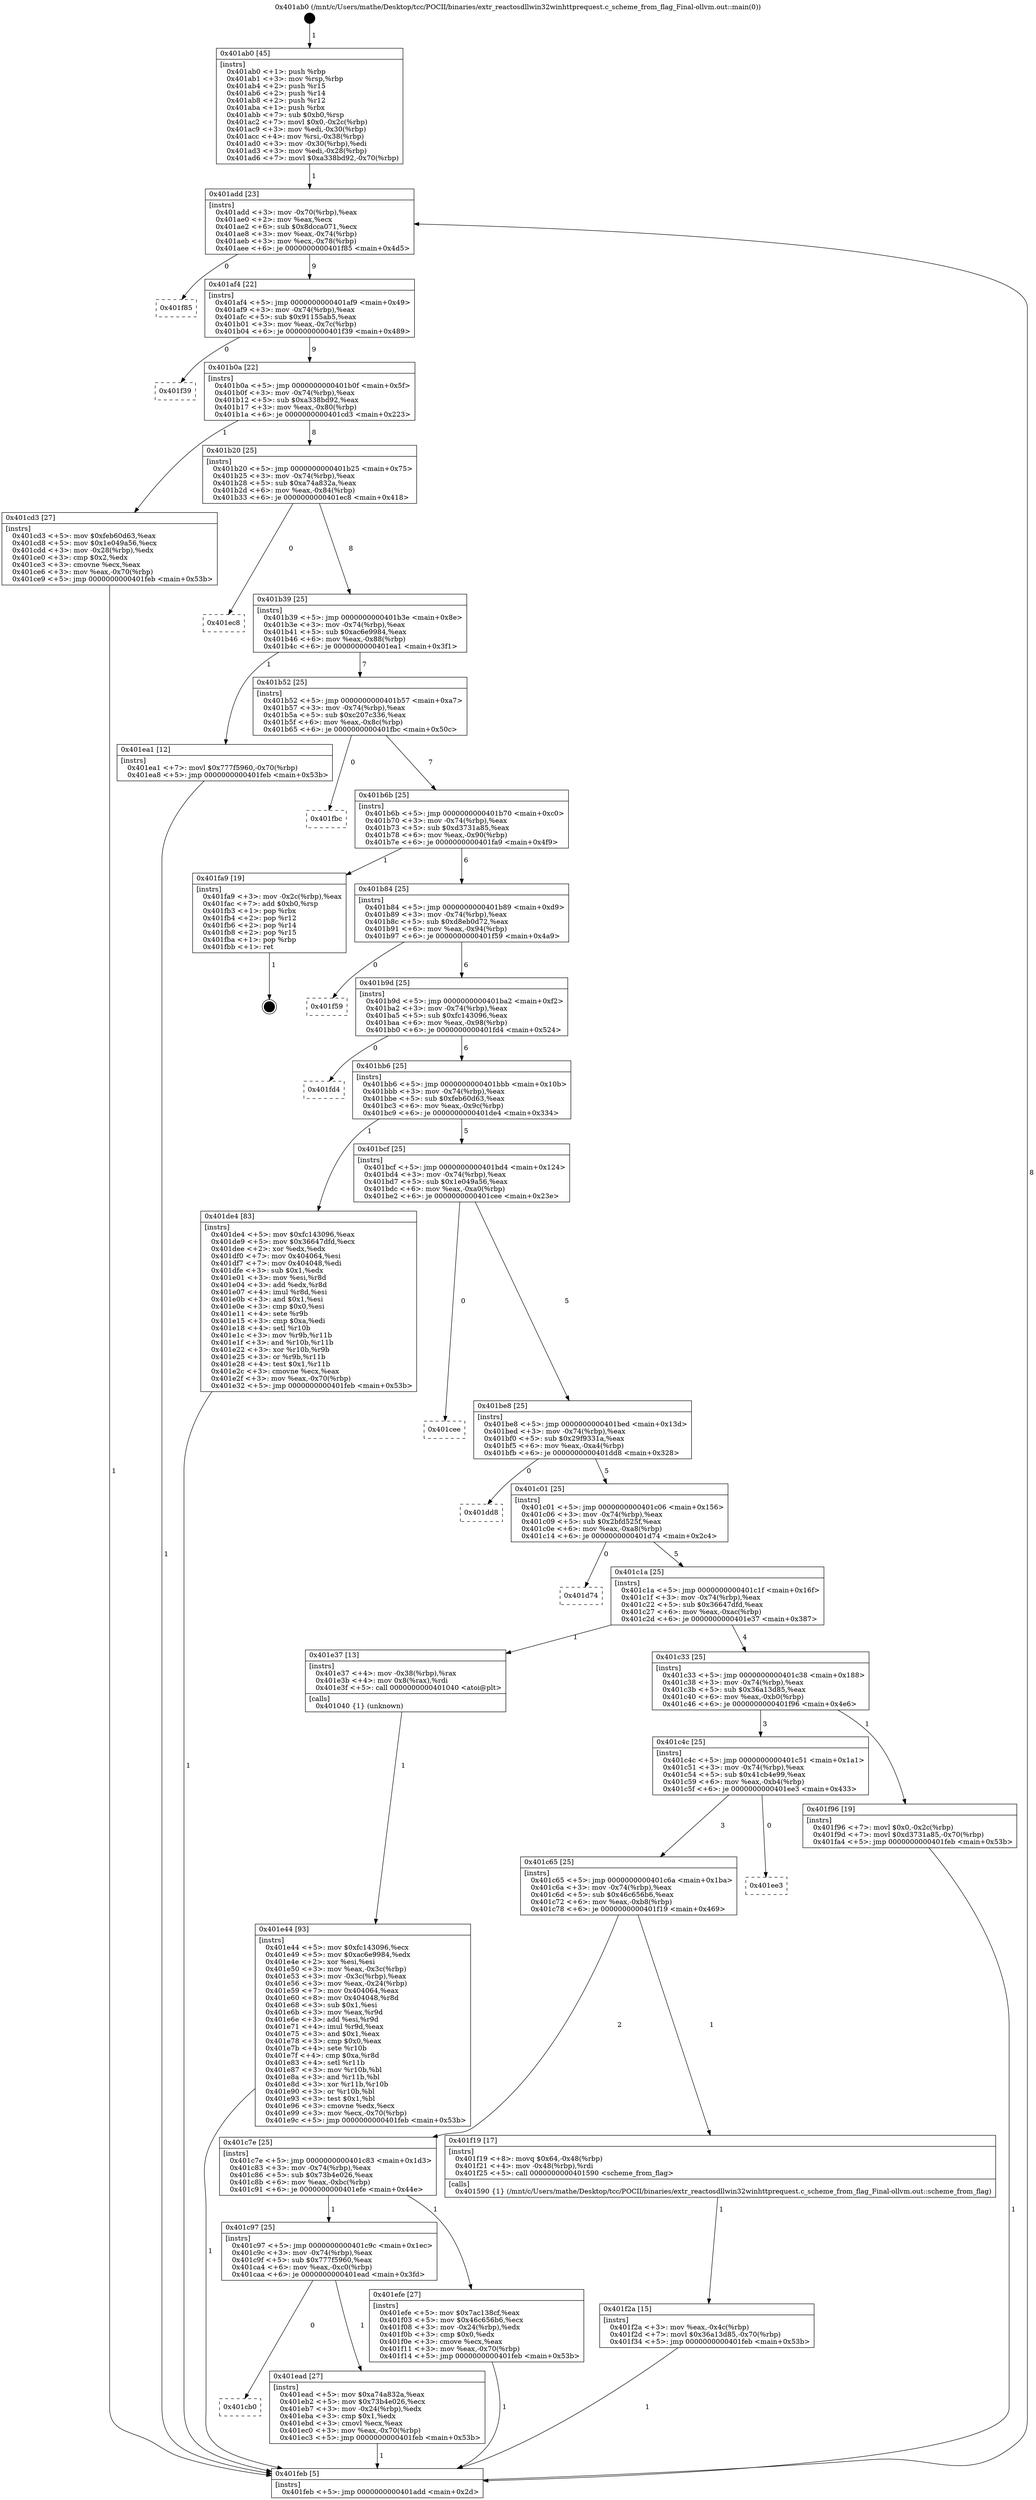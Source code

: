 digraph "0x401ab0" {
  label = "0x401ab0 (/mnt/c/Users/mathe/Desktop/tcc/POCII/binaries/extr_reactosdllwin32winhttprequest.c_scheme_from_flag_Final-ollvm.out::main(0))"
  labelloc = "t"
  node[shape=record]

  Entry [label="",width=0.3,height=0.3,shape=circle,fillcolor=black,style=filled]
  "0x401add" [label="{
     0x401add [23]\l
     | [instrs]\l
     &nbsp;&nbsp;0x401add \<+3\>: mov -0x70(%rbp),%eax\l
     &nbsp;&nbsp;0x401ae0 \<+2\>: mov %eax,%ecx\l
     &nbsp;&nbsp;0x401ae2 \<+6\>: sub $0x8dcca071,%ecx\l
     &nbsp;&nbsp;0x401ae8 \<+3\>: mov %eax,-0x74(%rbp)\l
     &nbsp;&nbsp;0x401aeb \<+3\>: mov %ecx,-0x78(%rbp)\l
     &nbsp;&nbsp;0x401aee \<+6\>: je 0000000000401f85 \<main+0x4d5\>\l
  }"]
  "0x401f85" [label="{
     0x401f85\l
  }", style=dashed]
  "0x401af4" [label="{
     0x401af4 [22]\l
     | [instrs]\l
     &nbsp;&nbsp;0x401af4 \<+5\>: jmp 0000000000401af9 \<main+0x49\>\l
     &nbsp;&nbsp;0x401af9 \<+3\>: mov -0x74(%rbp),%eax\l
     &nbsp;&nbsp;0x401afc \<+5\>: sub $0x91155ab5,%eax\l
     &nbsp;&nbsp;0x401b01 \<+3\>: mov %eax,-0x7c(%rbp)\l
     &nbsp;&nbsp;0x401b04 \<+6\>: je 0000000000401f39 \<main+0x489\>\l
  }"]
  Exit [label="",width=0.3,height=0.3,shape=circle,fillcolor=black,style=filled,peripheries=2]
  "0x401f39" [label="{
     0x401f39\l
  }", style=dashed]
  "0x401b0a" [label="{
     0x401b0a [22]\l
     | [instrs]\l
     &nbsp;&nbsp;0x401b0a \<+5\>: jmp 0000000000401b0f \<main+0x5f\>\l
     &nbsp;&nbsp;0x401b0f \<+3\>: mov -0x74(%rbp),%eax\l
     &nbsp;&nbsp;0x401b12 \<+5\>: sub $0xa338bd92,%eax\l
     &nbsp;&nbsp;0x401b17 \<+3\>: mov %eax,-0x80(%rbp)\l
     &nbsp;&nbsp;0x401b1a \<+6\>: je 0000000000401cd3 \<main+0x223\>\l
  }"]
  "0x401f2a" [label="{
     0x401f2a [15]\l
     | [instrs]\l
     &nbsp;&nbsp;0x401f2a \<+3\>: mov %eax,-0x4c(%rbp)\l
     &nbsp;&nbsp;0x401f2d \<+7\>: movl $0x36a13d85,-0x70(%rbp)\l
     &nbsp;&nbsp;0x401f34 \<+5\>: jmp 0000000000401feb \<main+0x53b\>\l
  }"]
  "0x401cd3" [label="{
     0x401cd3 [27]\l
     | [instrs]\l
     &nbsp;&nbsp;0x401cd3 \<+5\>: mov $0xfeb60d63,%eax\l
     &nbsp;&nbsp;0x401cd8 \<+5\>: mov $0x1e049a56,%ecx\l
     &nbsp;&nbsp;0x401cdd \<+3\>: mov -0x28(%rbp),%edx\l
     &nbsp;&nbsp;0x401ce0 \<+3\>: cmp $0x2,%edx\l
     &nbsp;&nbsp;0x401ce3 \<+3\>: cmovne %ecx,%eax\l
     &nbsp;&nbsp;0x401ce6 \<+3\>: mov %eax,-0x70(%rbp)\l
     &nbsp;&nbsp;0x401ce9 \<+5\>: jmp 0000000000401feb \<main+0x53b\>\l
  }"]
  "0x401b20" [label="{
     0x401b20 [25]\l
     | [instrs]\l
     &nbsp;&nbsp;0x401b20 \<+5\>: jmp 0000000000401b25 \<main+0x75\>\l
     &nbsp;&nbsp;0x401b25 \<+3\>: mov -0x74(%rbp),%eax\l
     &nbsp;&nbsp;0x401b28 \<+5\>: sub $0xa74a832a,%eax\l
     &nbsp;&nbsp;0x401b2d \<+6\>: mov %eax,-0x84(%rbp)\l
     &nbsp;&nbsp;0x401b33 \<+6\>: je 0000000000401ec8 \<main+0x418\>\l
  }"]
  "0x401feb" [label="{
     0x401feb [5]\l
     | [instrs]\l
     &nbsp;&nbsp;0x401feb \<+5\>: jmp 0000000000401add \<main+0x2d\>\l
  }"]
  "0x401ab0" [label="{
     0x401ab0 [45]\l
     | [instrs]\l
     &nbsp;&nbsp;0x401ab0 \<+1\>: push %rbp\l
     &nbsp;&nbsp;0x401ab1 \<+3\>: mov %rsp,%rbp\l
     &nbsp;&nbsp;0x401ab4 \<+2\>: push %r15\l
     &nbsp;&nbsp;0x401ab6 \<+2\>: push %r14\l
     &nbsp;&nbsp;0x401ab8 \<+2\>: push %r12\l
     &nbsp;&nbsp;0x401aba \<+1\>: push %rbx\l
     &nbsp;&nbsp;0x401abb \<+7\>: sub $0xb0,%rsp\l
     &nbsp;&nbsp;0x401ac2 \<+7\>: movl $0x0,-0x2c(%rbp)\l
     &nbsp;&nbsp;0x401ac9 \<+3\>: mov %edi,-0x30(%rbp)\l
     &nbsp;&nbsp;0x401acc \<+4\>: mov %rsi,-0x38(%rbp)\l
     &nbsp;&nbsp;0x401ad0 \<+3\>: mov -0x30(%rbp),%edi\l
     &nbsp;&nbsp;0x401ad3 \<+3\>: mov %edi,-0x28(%rbp)\l
     &nbsp;&nbsp;0x401ad6 \<+7\>: movl $0xa338bd92,-0x70(%rbp)\l
  }"]
  "0x401cb0" [label="{
     0x401cb0\l
  }", style=dashed]
  "0x401ec8" [label="{
     0x401ec8\l
  }", style=dashed]
  "0x401b39" [label="{
     0x401b39 [25]\l
     | [instrs]\l
     &nbsp;&nbsp;0x401b39 \<+5\>: jmp 0000000000401b3e \<main+0x8e\>\l
     &nbsp;&nbsp;0x401b3e \<+3\>: mov -0x74(%rbp),%eax\l
     &nbsp;&nbsp;0x401b41 \<+5\>: sub $0xac6e9984,%eax\l
     &nbsp;&nbsp;0x401b46 \<+6\>: mov %eax,-0x88(%rbp)\l
     &nbsp;&nbsp;0x401b4c \<+6\>: je 0000000000401ea1 \<main+0x3f1\>\l
  }"]
  "0x401ead" [label="{
     0x401ead [27]\l
     | [instrs]\l
     &nbsp;&nbsp;0x401ead \<+5\>: mov $0xa74a832a,%eax\l
     &nbsp;&nbsp;0x401eb2 \<+5\>: mov $0x73b4e026,%ecx\l
     &nbsp;&nbsp;0x401eb7 \<+3\>: mov -0x24(%rbp),%edx\l
     &nbsp;&nbsp;0x401eba \<+3\>: cmp $0x1,%edx\l
     &nbsp;&nbsp;0x401ebd \<+3\>: cmovl %ecx,%eax\l
     &nbsp;&nbsp;0x401ec0 \<+3\>: mov %eax,-0x70(%rbp)\l
     &nbsp;&nbsp;0x401ec3 \<+5\>: jmp 0000000000401feb \<main+0x53b\>\l
  }"]
  "0x401ea1" [label="{
     0x401ea1 [12]\l
     | [instrs]\l
     &nbsp;&nbsp;0x401ea1 \<+7\>: movl $0x777f5960,-0x70(%rbp)\l
     &nbsp;&nbsp;0x401ea8 \<+5\>: jmp 0000000000401feb \<main+0x53b\>\l
  }"]
  "0x401b52" [label="{
     0x401b52 [25]\l
     | [instrs]\l
     &nbsp;&nbsp;0x401b52 \<+5\>: jmp 0000000000401b57 \<main+0xa7\>\l
     &nbsp;&nbsp;0x401b57 \<+3\>: mov -0x74(%rbp),%eax\l
     &nbsp;&nbsp;0x401b5a \<+5\>: sub $0xc207c336,%eax\l
     &nbsp;&nbsp;0x401b5f \<+6\>: mov %eax,-0x8c(%rbp)\l
     &nbsp;&nbsp;0x401b65 \<+6\>: je 0000000000401fbc \<main+0x50c\>\l
  }"]
  "0x401c97" [label="{
     0x401c97 [25]\l
     | [instrs]\l
     &nbsp;&nbsp;0x401c97 \<+5\>: jmp 0000000000401c9c \<main+0x1ec\>\l
     &nbsp;&nbsp;0x401c9c \<+3\>: mov -0x74(%rbp),%eax\l
     &nbsp;&nbsp;0x401c9f \<+5\>: sub $0x777f5960,%eax\l
     &nbsp;&nbsp;0x401ca4 \<+6\>: mov %eax,-0xc0(%rbp)\l
     &nbsp;&nbsp;0x401caa \<+6\>: je 0000000000401ead \<main+0x3fd\>\l
  }"]
  "0x401fbc" [label="{
     0x401fbc\l
  }", style=dashed]
  "0x401b6b" [label="{
     0x401b6b [25]\l
     | [instrs]\l
     &nbsp;&nbsp;0x401b6b \<+5\>: jmp 0000000000401b70 \<main+0xc0\>\l
     &nbsp;&nbsp;0x401b70 \<+3\>: mov -0x74(%rbp),%eax\l
     &nbsp;&nbsp;0x401b73 \<+5\>: sub $0xd3731a85,%eax\l
     &nbsp;&nbsp;0x401b78 \<+6\>: mov %eax,-0x90(%rbp)\l
     &nbsp;&nbsp;0x401b7e \<+6\>: je 0000000000401fa9 \<main+0x4f9\>\l
  }"]
  "0x401efe" [label="{
     0x401efe [27]\l
     | [instrs]\l
     &nbsp;&nbsp;0x401efe \<+5\>: mov $0x7ac138cf,%eax\l
     &nbsp;&nbsp;0x401f03 \<+5\>: mov $0x46c656b6,%ecx\l
     &nbsp;&nbsp;0x401f08 \<+3\>: mov -0x24(%rbp),%edx\l
     &nbsp;&nbsp;0x401f0b \<+3\>: cmp $0x0,%edx\l
     &nbsp;&nbsp;0x401f0e \<+3\>: cmove %ecx,%eax\l
     &nbsp;&nbsp;0x401f11 \<+3\>: mov %eax,-0x70(%rbp)\l
     &nbsp;&nbsp;0x401f14 \<+5\>: jmp 0000000000401feb \<main+0x53b\>\l
  }"]
  "0x401fa9" [label="{
     0x401fa9 [19]\l
     | [instrs]\l
     &nbsp;&nbsp;0x401fa9 \<+3\>: mov -0x2c(%rbp),%eax\l
     &nbsp;&nbsp;0x401fac \<+7\>: add $0xb0,%rsp\l
     &nbsp;&nbsp;0x401fb3 \<+1\>: pop %rbx\l
     &nbsp;&nbsp;0x401fb4 \<+2\>: pop %r12\l
     &nbsp;&nbsp;0x401fb6 \<+2\>: pop %r14\l
     &nbsp;&nbsp;0x401fb8 \<+2\>: pop %r15\l
     &nbsp;&nbsp;0x401fba \<+1\>: pop %rbp\l
     &nbsp;&nbsp;0x401fbb \<+1\>: ret\l
  }"]
  "0x401b84" [label="{
     0x401b84 [25]\l
     | [instrs]\l
     &nbsp;&nbsp;0x401b84 \<+5\>: jmp 0000000000401b89 \<main+0xd9\>\l
     &nbsp;&nbsp;0x401b89 \<+3\>: mov -0x74(%rbp),%eax\l
     &nbsp;&nbsp;0x401b8c \<+5\>: sub $0xd8eb0d72,%eax\l
     &nbsp;&nbsp;0x401b91 \<+6\>: mov %eax,-0x94(%rbp)\l
     &nbsp;&nbsp;0x401b97 \<+6\>: je 0000000000401f59 \<main+0x4a9\>\l
  }"]
  "0x401c7e" [label="{
     0x401c7e [25]\l
     | [instrs]\l
     &nbsp;&nbsp;0x401c7e \<+5\>: jmp 0000000000401c83 \<main+0x1d3\>\l
     &nbsp;&nbsp;0x401c83 \<+3\>: mov -0x74(%rbp),%eax\l
     &nbsp;&nbsp;0x401c86 \<+5\>: sub $0x73b4e026,%eax\l
     &nbsp;&nbsp;0x401c8b \<+6\>: mov %eax,-0xbc(%rbp)\l
     &nbsp;&nbsp;0x401c91 \<+6\>: je 0000000000401efe \<main+0x44e\>\l
  }"]
  "0x401f59" [label="{
     0x401f59\l
  }", style=dashed]
  "0x401b9d" [label="{
     0x401b9d [25]\l
     | [instrs]\l
     &nbsp;&nbsp;0x401b9d \<+5\>: jmp 0000000000401ba2 \<main+0xf2\>\l
     &nbsp;&nbsp;0x401ba2 \<+3\>: mov -0x74(%rbp),%eax\l
     &nbsp;&nbsp;0x401ba5 \<+5\>: sub $0xfc143096,%eax\l
     &nbsp;&nbsp;0x401baa \<+6\>: mov %eax,-0x98(%rbp)\l
     &nbsp;&nbsp;0x401bb0 \<+6\>: je 0000000000401fd4 \<main+0x524\>\l
  }"]
  "0x401f19" [label="{
     0x401f19 [17]\l
     | [instrs]\l
     &nbsp;&nbsp;0x401f19 \<+8\>: movq $0x64,-0x48(%rbp)\l
     &nbsp;&nbsp;0x401f21 \<+4\>: mov -0x48(%rbp),%rdi\l
     &nbsp;&nbsp;0x401f25 \<+5\>: call 0000000000401590 \<scheme_from_flag\>\l
     | [calls]\l
     &nbsp;&nbsp;0x401590 \{1\} (/mnt/c/Users/mathe/Desktop/tcc/POCII/binaries/extr_reactosdllwin32winhttprequest.c_scheme_from_flag_Final-ollvm.out::scheme_from_flag)\l
  }"]
  "0x401fd4" [label="{
     0x401fd4\l
  }", style=dashed]
  "0x401bb6" [label="{
     0x401bb6 [25]\l
     | [instrs]\l
     &nbsp;&nbsp;0x401bb6 \<+5\>: jmp 0000000000401bbb \<main+0x10b\>\l
     &nbsp;&nbsp;0x401bbb \<+3\>: mov -0x74(%rbp),%eax\l
     &nbsp;&nbsp;0x401bbe \<+5\>: sub $0xfeb60d63,%eax\l
     &nbsp;&nbsp;0x401bc3 \<+6\>: mov %eax,-0x9c(%rbp)\l
     &nbsp;&nbsp;0x401bc9 \<+6\>: je 0000000000401de4 \<main+0x334\>\l
  }"]
  "0x401c65" [label="{
     0x401c65 [25]\l
     | [instrs]\l
     &nbsp;&nbsp;0x401c65 \<+5\>: jmp 0000000000401c6a \<main+0x1ba\>\l
     &nbsp;&nbsp;0x401c6a \<+3\>: mov -0x74(%rbp),%eax\l
     &nbsp;&nbsp;0x401c6d \<+5\>: sub $0x46c656b6,%eax\l
     &nbsp;&nbsp;0x401c72 \<+6\>: mov %eax,-0xb8(%rbp)\l
     &nbsp;&nbsp;0x401c78 \<+6\>: je 0000000000401f19 \<main+0x469\>\l
  }"]
  "0x401de4" [label="{
     0x401de4 [83]\l
     | [instrs]\l
     &nbsp;&nbsp;0x401de4 \<+5\>: mov $0xfc143096,%eax\l
     &nbsp;&nbsp;0x401de9 \<+5\>: mov $0x36647dfd,%ecx\l
     &nbsp;&nbsp;0x401dee \<+2\>: xor %edx,%edx\l
     &nbsp;&nbsp;0x401df0 \<+7\>: mov 0x404064,%esi\l
     &nbsp;&nbsp;0x401df7 \<+7\>: mov 0x404048,%edi\l
     &nbsp;&nbsp;0x401dfe \<+3\>: sub $0x1,%edx\l
     &nbsp;&nbsp;0x401e01 \<+3\>: mov %esi,%r8d\l
     &nbsp;&nbsp;0x401e04 \<+3\>: add %edx,%r8d\l
     &nbsp;&nbsp;0x401e07 \<+4\>: imul %r8d,%esi\l
     &nbsp;&nbsp;0x401e0b \<+3\>: and $0x1,%esi\l
     &nbsp;&nbsp;0x401e0e \<+3\>: cmp $0x0,%esi\l
     &nbsp;&nbsp;0x401e11 \<+4\>: sete %r9b\l
     &nbsp;&nbsp;0x401e15 \<+3\>: cmp $0xa,%edi\l
     &nbsp;&nbsp;0x401e18 \<+4\>: setl %r10b\l
     &nbsp;&nbsp;0x401e1c \<+3\>: mov %r9b,%r11b\l
     &nbsp;&nbsp;0x401e1f \<+3\>: and %r10b,%r11b\l
     &nbsp;&nbsp;0x401e22 \<+3\>: xor %r10b,%r9b\l
     &nbsp;&nbsp;0x401e25 \<+3\>: or %r9b,%r11b\l
     &nbsp;&nbsp;0x401e28 \<+4\>: test $0x1,%r11b\l
     &nbsp;&nbsp;0x401e2c \<+3\>: cmovne %ecx,%eax\l
     &nbsp;&nbsp;0x401e2f \<+3\>: mov %eax,-0x70(%rbp)\l
     &nbsp;&nbsp;0x401e32 \<+5\>: jmp 0000000000401feb \<main+0x53b\>\l
  }"]
  "0x401bcf" [label="{
     0x401bcf [25]\l
     | [instrs]\l
     &nbsp;&nbsp;0x401bcf \<+5\>: jmp 0000000000401bd4 \<main+0x124\>\l
     &nbsp;&nbsp;0x401bd4 \<+3\>: mov -0x74(%rbp),%eax\l
     &nbsp;&nbsp;0x401bd7 \<+5\>: sub $0x1e049a56,%eax\l
     &nbsp;&nbsp;0x401bdc \<+6\>: mov %eax,-0xa0(%rbp)\l
     &nbsp;&nbsp;0x401be2 \<+6\>: je 0000000000401cee \<main+0x23e\>\l
  }"]
  "0x401ee3" [label="{
     0x401ee3\l
  }", style=dashed]
  "0x401cee" [label="{
     0x401cee\l
  }", style=dashed]
  "0x401be8" [label="{
     0x401be8 [25]\l
     | [instrs]\l
     &nbsp;&nbsp;0x401be8 \<+5\>: jmp 0000000000401bed \<main+0x13d\>\l
     &nbsp;&nbsp;0x401bed \<+3\>: mov -0x74(%rbp),%eax\l
     &nbsp;&nbsp;0x401bf0 \<+5\>: sub $0x29f9331a,%eax\l
     &nbsp;&nbsp;0x401bf5 \<+6\>: mov %eax,-0xa4(%rbp)\l
     &nbsp;&nbsp;0x401bfb \<+6\>: je 0000000000401dd8 \<main+0x328\>\l
  }"]
  "0x401c4c" [label="{
     0x401c4c [25]\l
     | [instrs]\l
     &nbsp;&nbsp;0x401c4c \<+5\>: jmp 0000000000401c51 \<main+0x1a1\>\l
     &nbsp;&nbsp;0x401c51 \<+3\>: mov -0x74(%rbp),%eax\l
     &nbsp;&nbsp;0x401c54 \<+5\>: sub $0x41cb4e99,%eax\l
     &nbsp;&nbsp;0x401c59 \<+6\>: mov %eax,-0xb4(%rbp)\l
     &nbsp;&nbsp;0x401c5f \<+6\>: je 0000000000401ee3 \<main+0x433\>\l
  }"]
  "0x401dd8" [label="{
     0x401dd8\l
  }", style=dashed]
  "0x401c01" [label="{
     0x401c01 [25]\l
     | [instrs]\l
     &nbsp;&nbsp;0x401c01 \<+5\>: jmp 0000000000401c06 \<main+0x156\>\l
     &nbsp;&nbsp;0x401c06 \<+3\>: mov -0x74(%rbp),%eax\l
     &nbsp;&nbsp;0x401c09 \<+5\>: sub $0x2bfd525f,%eax\l
     &nbsp;&nbsp;0x401c0e \<+6\>: mov %eax,-0xa8(%rbp)\l
     &nbsp;&nbsp;0x401c14 \<+6\>: je 0000000000401d74 \<main+0x2c4\>\l
  }"]
  "0x401f96" [label="{
     0x401f96 [19]\l
     | [instrs]\l
     &nbsp;&nbsp;0x401f96 \<+7\>: movl $0x0,-0x2c(%rbp)\l
     &nbsp;&nbsp;0x401f9d \<+7\>: movl $0xd3731a85,-0x70(%rbp)\l
     &nbsp;&nbsp;0x401fa4 \<+5\>: jmp 0000000000401feb \<main+0x53b\>\l
  }"]
  "0x401d74" [label="{
     0x401d74\l
  }", style=dashed]
  "0x401c1a" [label="{
     0x401c1a [25]\l
     | [instrs]\l
     &nbsp;&nbsp;0x401c1a \<+5\>: jmp 0000000000401c1f \<main+0x16f\>\l
     &nbsp;&nbsp;0x401c1f \<+3\>: mov -0x74(%rbp),%eax\l
     &nbsp;&nbsp;0x401c22 \<+5\>: sub $0x36647dfd,%eax\l
     &nbsp;&nbsp;0x401c27 \<+6\>: mov %eax,-0xac(%rbp)\l
     &nbsp;&nbsp;0x401c2d \<+6\>: je 0000000000401e37 \<main+0x387\>\l
  }"]
  "0x401e44" [label="{
     0x401e44 [93]\l
     | [instrs]\l
     &nbsp;&nbsp;0x401e44 \<+5\>: mov $0xfc143096,%ecx\l
     &nbsp;&nbsp;0x401e49 \<+5\>: mov $0xac6e9984,%edx\l
     &nbsp;&nbsp;0x401e4e \<+2\>: xor %esi,%esi\l
     &nbsp;&nbsp;0x401e50 \<+3\>: mov %eax,-0x3c(%rbp)\l
     &nbsp;&nbsp;0x401e53 \<+3\>: mov -0x3c(%rbp),%eax\l
     &nbsp;&nbsp;0x401e56 \<+3\>: mov %eax,-0x24(%rbp)\l
     &nbsp;&nbsp;0x401e59 \<+7\>: mov 0x404064,%eax\l
     &nbsp;&nbsp;0x401e60 \<+8\>: mov 0x404048,%r8d\l
     &nbsp;&nbsp;0x401e68 \<+3\>: sub $0x1,%esi\l
     &nbsp;&nbsp;0x401e6b \<+3\>: mov %eax,%r9d\l
     &nbsp;&nbsp;0x401e6e \<+3\>: add %esi,%r9d\l
     &nbsp;&nbsp;0x401e71 \<+4\>: imul %r9d,%eax\l
     &nbsp;&nbsp;0x401e75 \<+3\>: and $0x1,%eax\l
     &nbsp;&nbsp;0x401e78 \<+3\>: cmp $0x0,%eax\l
     &nbsp;&nbsp;0x401e7b \<+4\>: sete %r10b\l
     &nbsp;&nbsp;0x401e7f \<+4\>: cmp $0xa,%r8d\l
     &nbsp;&nbsp;0x401e83 \<+4\>: setl %r11b\l
     &nbsp;&nbsp;0x401e87 \<+3\>: mov %r10b,%bl\l
     &nbsp;&nbsp;0x401e8a \<+3\>: and %r11b,%bl\l
     &nbsp;&nbsp;0x401e8d \<+3\>: xor %r11b,%r10b\l
     &nbsp;&nbsp;0x401e90 \<+3\>: or %r10b,%bl\l
     &nbsp;&nbsp;0x401e93 \<+3\>: test $0x1,%bl\l
     &nbsp;&nbsp;0x401e96 \<+3\>: cmovne %edx,%ecx\l
     &nbsp;&nbsp;0x401e99 \<+3\>: mov %ecx,-0x70(%rbp)\l
     &nbsp;&nbsp;0x401e9c \<+5\>: jmp 0000000000401feb \<main+0x53b\>\l
  }"]
  "0x401e37" [label="{
     0x401e37 [13]\l
     | [instrs]\l
     &nbsp;&nbsp;0x401e37 \<+4\>: mov -0x38(%rbp),%rax\l
     &nbsp;&nbsp;0x401e3b \<+4\>: mov 0x8(%rax),%rdi\l
     &nbsp;&nbsp;0x401e3f \<+5\>: call 0000000000401040 \<atoi@plt\>\l
     | [calls]\l
     &nbsp;&nbsp;0x401040 \{1\} (unknown)\l
  }"]
  "0x401c33" [label="{
     0x401c33 [25]\l
     | [instrs]\l
     &nbsp;&nbsp;0x401c33 \<+5\>: jmp 0000000000401c38 \<main+0x188\>\l
     &nbsp;&nbsp;0x401c38 \<+3\>: mov -0x74(%rbp),%eax\l
     &nbsp;&nbsp;0x401c3b \<+5\>: sub $0x36a13d85,%eax\l
     &nbsp;&nbsp;0x401c40 \<+6\>: mov %eax,-0xb0(%rbp)\l
     &nbsp;&nbsp;0x401c46 \<+6\>: je 0000000000401f96 \<main+0x4e6\>\l
  }"]
  Entry -> "0x401ab0" [label=" 1"]
  "0x401add" -> "0x401f85" [label=" 0"]
  "0x401add" -> "0x401af4" [label=" 9"]
  "0x401fa9" -> Exit [label=" 1"]
  "0x401af4" -> "0x401f39" [label=" 0"]
  "0x401af4" -> "0x401b0a" [label=" 9"]
  "0x401f96" -> "0x401feb" [label=" 1"]
  "0x401b0a" -> "0x401cd3" [label=" 1"]
  "0x401b0a" -> "0x401b20" [label=" 8"]
  "0x401cd3" -> "0x401feb" [label=" 1"]
  "0x401ab0" -> "0x401add" [label=" 1"]
  "0x401feb" -> "0x401add" [label=" 8"]
  "0x401f2a" -> "0x401feb" [label=" 1"]
  "0x401b20" -> "0x401ec8" [label=" 0"]
  "0x401b20" -> "0x401b39" [label=" 8"]
  "0x401f19" -> "0x401f2a" [label=" 1"]
  "0x401b39" -> "0x401ea1" [label=" 1"]
  "0x401b39" -> "0x401b52" [label=" 7"]
  "0x401efe" -> "0x401feb" [label=" 1"]
  "0x401b52" -> "0x401fbc" [label=" 0"]
  "0x401b52" -> "0x401b6b" [label=" 7"]
  "0x401c97" -> "0x401cb0" [label=" 0"]
  "0x401b6b" -> "0x401fa9" [label=" 1"]
  "0x401b6b" -> "0x401b84" [label=" 6"]
  "0x401c97" -> "0x401ead" [label=" 1"]
  "0x401b84" -> "0x401f59" [label=" 0"]
  "0x401b84" -> "0x401b9d" [label=" 6"]
  "0x401c7e" -> "0x401c97" [label=" 1"]
  "0x401b9d" -> "0x401fd4" [label=" 0"]
  "0x401b9d" -> "0x401bb6" [label=" 6"]
  "0x401c7e" -> "0x401efe" [label=" 1"]
  "0x401bb6" -> "0x401de4" [label=" 1"]
  "0x401bb6" -> "0x401bcf" [label=" 5"]
  "0x401de4" -> "0x401feb" [label=" 1"]
  "0x401c65" -> "0x401c7e" [label=" 2"]
  "0x401bcf" -> "0x401cee" [label=" 0"]
  "0x401bcf" -> "0x401be8" [label=" 5"]
  "0x401c65" -> "0x401f19" [label=" 1"]
  "0x401be8" -> "0x401dd8" [label=" 0"]
  "0x401be8" -> "0x401c01" [label=" 5"]
  "0x401c4c" -> "0x401c65" [label=" 3"]
  "0x401c01" -> "0x401d74" [label=" 0"]
  "0x401c01" -> "0x401c1a" [label=" 5"]
  "0x401c4c" -> "0x401ee3" [label=" 0"]
  "0x401c1a" -> "0x401e37" [label=" 1"]
  "0x401c1a" -> "0x401c33" [label=" 4"]
  "0x401e37" -> "0x401e44" [label=" 1"]
  "0x401e44" -> "0x401feb" [label=" 1"]
  "0x401ea1" -> "0x401feb" [label=" 1"]
  "0x401ead" -> "0x401feb" [label=" 1"]
  "0x401c33" -> "0x401f96" [label=" 1"]
  "0x401c33" -> "0x401c4c" [label=" 3"]
}
